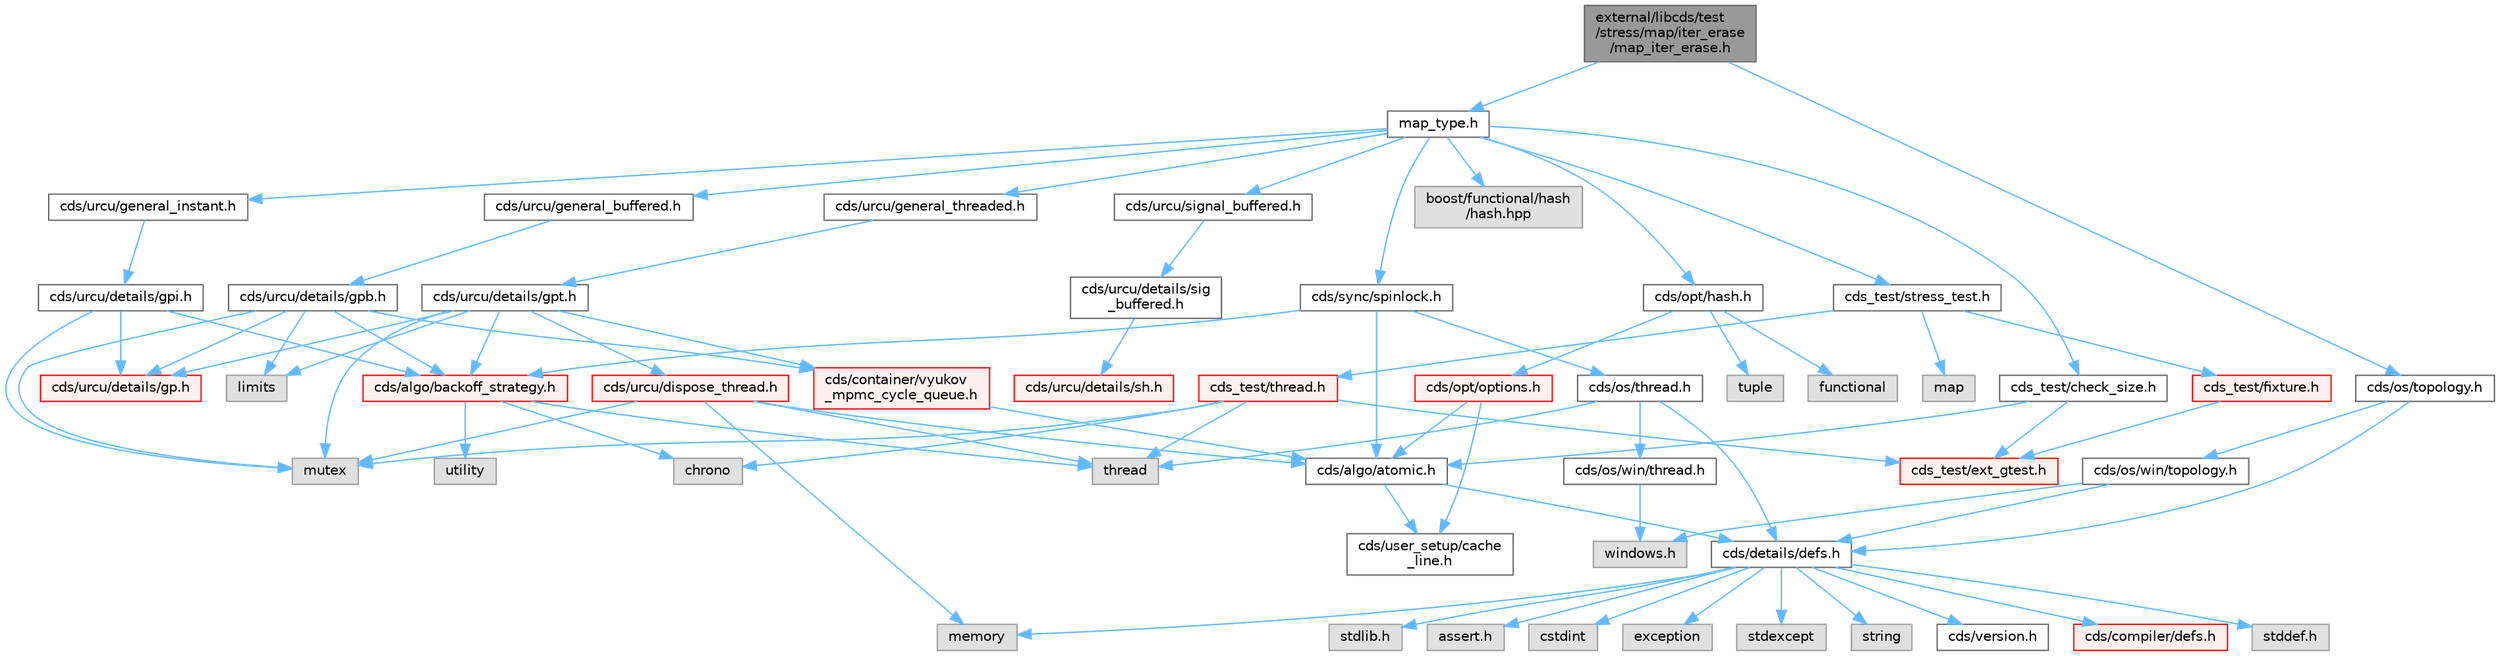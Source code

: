 digraph "external/libcds/test/stress/map/iter_erase/map_iter_erase.h"
{
 // LATEX_PDF_SIZE
  bgcolor="transparent";
  edge [fontname=Helvetica,fontsize=10,labelfontname=Helvetica,labelfontsize=10];
  node [fontname=Helvetica,fontsize=10,shape=box,height=0.2,width=0.4];
  Node1 [id="Node000001",label="external/libcds/test\l/stress/map/iter_erase\l/map_iter_erase.h",height=0.2,width=0.4,color="gray40", fillcolor="grey60", style="filled", fontcolor="black",tooltip=" "];
  Node1 -> Node2 [id="edge1_Node000001_Node000002",color="steelblue1",style="solid",tooltip=" "];
  Node2 [id="Node000002",label="map_type.h",height=0.2,width=0.4,color="grey40", fillcolor="white", style="filled",URL="$map__type_8h.html",tooltip=" "];
  Node2 -> Node3 [id="edge2_Node000002_Node000003",color="steelblue1",style="solid",tooltip=" "];
  Node3 [id="Node000003",label="cds/urcu/general_instant.h",height=0.2,width=0.4,color="grey40", fillcolor="white", style="filled",URL="$general__instant_8h.html",tooltip=" "];
  Node3 -> Node4 [id="edge3_Node000003_Node000004",color="steelblue1",style="solid",tooltip=" "];
  Node4 [id="Node000004",label="cds/urcu/details/gpi.h",height=0.2,width=0.4,color="grey40", fillcolor="white", style="filled",URL="$gpi_8h.html",tooltip=" "];
  Node4 -> Node5 [id="edge4_Node000004_Node000005",color="steelblue1",style="solid",tooltip=" "];
  Node5 [id="Node000005",label="mutex",height=0.2,width=0.4,color="grey60", fillcolor="#E0E0E0", style="filled",tooltip=" "];
  Node4 -> Node6 [id="edge5_Node000004_Node000006",color="steelblue1",style="solid",tooltip=" "];
  Node6 [id="Node000006",label="cds/urcu/details/gp.h",height=0.2,width=0.4,color="red", fillcolor="#FFF0F0", style="filled",URL="$gp_8h.html",tooltip=" "];
  Node4 -> Node54 [id="edge6_Node000004_Node000054",color="steelblue1",style="solid",tooltip=" "];
  Node54 [id="Node000054",label="cds/algo/backoff_strategy.h",height=0.2,width=0.4,color="red", fillcolor="#FFF0F0", style="filled",URL="$backoff__strategy_8h.html",tooltip=" "];
  Node54 -> Node42 [id="edge7_Node000054_Node000042",color="steelblue1",style="solid",tooltip=" "];
  Node42 [id="Node000042",label="utility",height=0.2,width=0.4,color="grey60", fillcolor="#E0E0E0", style="filled",tooltip=" "];
  Node54 -> Node37 [id="edge8_Node000054_Node000037",color="steelblue1",style="solid",tooltip=" "];
  Node37 [id="Node000037",label="thread",height=0.2,width=0.4,color="grey60", fillcolor="#E0E0E0", style="filled",tooltip=" "];
  Node54 -> Node55 [id="edge9_Node000054_Node000055",color="steelblue1",style="solid",tooltip=" "];
  Node55 [id="Node000055",label="chrono",height=0.2,width=0.4,color="grey60", fillcolor="#E0E0E0", style="filled",tooltip=" "];
  Node2 -> Node58 [id="edge10_Node000002_Node000058",color="steelblue1",style="solid",tooltip=" "];
  Node58 [id="Node000058",label="cds/urcu/general_buffered.h",height=0.2,width=0.4,color="grey40", fillcolor="white", style="filled",URL="$general__buffered_8h.html",tooltip=" "];
  Node58 -> Node59 [id="edge11_Node000058_Node000059",color="steelblue1",style="solid",tooltip=" "];
  Node59 [id="Node000059",label="cds/urcu/details/gpb.h",height=0.2,width=0.4,color="grey40", fillcolor="white", style="filled",URL="$gpb_8h.html",tooltip=" "];
  Node59 -> Node5 [id="edge12_Node000059_Node000005",color="steelblue1",style="solid",tooltip=" "];
  Node59 -> Node60 [id="edge13_Node000059_Node000060",color="steelblue1",style="solid",tooltip=" "];
  Node60 [id="Node000060",label="limits",height=0.2,width=0.4,color="grey60", fillcolor="#E0E0E0", style="filled",tooltip=" "];
  Node59 -> Node6 [id="edge14_Node000059_Node000006",color="steelblue1",style="solid",tooltip=" "];
  Node59 -> Node54 [id="edge15_Node000059_Node000054",color="steelblue1",style="solid",tooltip=" "];
  Node59 -> Node61 [id="edge16_Node000059_Node000061",color="steelblue1",style="solid",tooltip=" "];
  Node61 [id="Node000061",label="cds/container/vyukov\l_mpmc_cycle_queue.h",height=0.2,width=0.4,color="red", fillcolor="#FFF0F0", style="filled",URL="$container_2vyukov__mpmc__cycle__queue_8h.html",tooltip=" "];
  Node61 -> Node9 [id="edge17_Node000061_Node000009",color="steelblue1",style="solid",tooltip=" "];
  Node9 [id="Node000009",label="cds/algo/atomic.h",height=0.2,width=0.4,color="grey40", fillcolor="white", style="filled",URL="$external_2libcds_2cds_2algo_2atomic_8h.html",tooltip=" "];
  Node9 -> Node10 [id="edge18_Node000009_Node000010",color="steelblue1",style="solid",tooltip=" "];
  Node10 [id="Node000010",label="cds/details/defs.h",height=0.2,width=0.4,color="grey40", fillcolor="white", style="filled",URL="$details_2defs_8h.html",tooltip=" "];
  Node10 -> Node11 [id="edge19_Node000010_Node000011",color="steelblue1",style="solid",tooltip=" "];
  Node11 [id="Node000011",label="stddef.h",height=0.2,width=0.4,color="grey60", fillcolor="#E0E0E0", style="filled",tooltip=" "];
  Node10 -> Node12 [id="edge20_Node000010_Node000012",color="steelblue1",style="solid",tooltip=" "];
  Node12 [id="Node000012",label="stdlib.h",height=0.2,width=0.4,color="grey60", fillcolor="#E0E0E0", style="filled",tooltip=" "];
  Node10 -> Node13 [id="edge21_Node000010_Node000013",color="steelblue1",style="solid",tooltip=" "];
  Node13 [id="Node000013",label="assert.h",height=0.2,width=0.4,color="grey60", fillcolor="#E0E0E0", style="filled",tooltip=" "];
  Node10 -> Node14 [id="edge22_Node000010_Node000014",color="steelblue1",style="solid",tooltip=" "];
  Node14 [id="Node000014",label="cstdint",height=0.2,width=0.4,color="grey60", fillcolor="#E0E0E0", style="filled",tooltip=" "];
  Node10 -> Node15 [id="edge23_Node000010_Node000015",color="steelblue1",style="solid",tooltip=" "];
  Node15 [id="Node000015",label="exception",height=0.2,width=0.4,color="grey60", fillcolor="#E0E0E0", style="filled",tooltip=" "];
  Node10 -> Node16 [id="edge24_Node000010_Node000016",color="steelblue1",style="solid",tooltip=" "];
  Node16 [id="Node000016",label="stdexcept",height=0.2,width=0.4,color="grey60", fillcolor="#E0E0E0", style="filled",tooltip=" "];
  Node10 -> Node17 [id="edge25_Node000010_Node000017",color="steelblue1",style="solid",tooltip=" "];
  Node17 [id="Node000017",label="string",height=0.2,width=0.4,color="grey60", fillcolor="#E0E0E0", style="filled",tooltip=" "];
  Node10 -> Node18 [id="edge26_Node000010_Node000018",color="steelblue1",style="solid",tooltip=" "];
  Node18 [id="Node000018",label="memory",height=0.2,width=0.4,color="grey60", fillcolor="#E0E0E0", style="filled",tooltip=" "];
  Node10 -> Node19 [id="edge27_Node000010_Node000019",color="steelblue1",style="solid",tooltip=" "];
  Node19 [id="Node000019",label="cds/version.h",height=0.2,width=0.4,color="grey40", fillcolor="white", style="filled",URL="$external_2libcds_2cds_2version_8h.html",tooltip=" "];
  Node10 -> Node20 [id="edge28_Node000010_Node000020",color="steelblue1",style="solid",tooltip=" "];
  Node20 [id="Node000020",label="cds/compiler/defs.h",height=0.2,width=0.4,color="red", fillcolor="#FFF0F0", style="filled",URL="$compiler_2defs_8h.html",tooltip=" "];
  Node9 -> Node23 [id="edge29_Node000009_Node000023",color="steelblue1",style="solid",tooltip=" "];
  Node23 [id="Node000023",label="cds/user_setup/cache\l_line.h",height=0.2,width=0.4,color="grey40", fillcolor="white", style="filled",URL="$cache__line_8h.html",tooltip="Cache-line size definition"];
  Node2 -> Node72 [id="edge30_Node000002_Node000072",color="steelblue1",style="solid",tooltip=" "];
  Node72 [id="Node000072",label="cds/urcu/general_threaded.h",height=0.2,width=0.4,color="grey40", fillcolor="white", style="filled",URL="$general__threaded_8h.html",tooltip=" "];
  Node72 -> Node73 [id="edge31_Node000072_Node000073",color="steelblue1",style="solid",tooltip=" "];
  Node73 [id="Node000073",label="cds/urcu/details/gpt.h",height=0.2,width=0.4,color="grey40", fillcolor="white", style="filled",URL="$gpt_8h.html",tooltip=" "];
  Node73 -> Node5 [id="edge32_Node000073_Node000005",color="steelblue1",style="solid",tooltip=" "];
  Node73 -> Node60 [id="edge33_Node000073_Node000060",color="steelblue1",style="solid",tooltip=" "];
  Node73 -> Node6 [id="edge34_Node000073_Node000006",color="steelblue1",style="solid",tooltip=" "];
  Node73 -> Node74 [id="edge35_Node000073_Node000074",color="steelblue1",style="solid",tooltip=" "];
  Node74 [id="Node000074",label="cds/urcu/dispose_thread.h",height=0.2,width=0.4,color="red", fillcolor="#FFF0F0", style="filled",URL="$dispose__thread_8h.html",tooltip=" "];
  Node74 -> Node18 [id="edge36_Node000074_Node000018",color="steelblue1",style="solid",tooltip=" "];
  Node74 -> Node37 [id="edge37_Node000074_Node000037",color="steelblue1",style="solid",tooltip=" "];
  Node74 -> Node5 [id="edge38_Node000074_Node000005",color="steelblue1",style="solid",tooltip=" "];
  Node74 -> Node9 [id="edge39_Node000074_Node000009",color="steelblue1",style="solid",tooltip=" "];
  Node73 -> Node54 [id="edge40_Node000073_Node000054",color="steelblue1",style="solid",tooltip=" "];
  Node73 -> Node61 [id="edge41_Node000073_Node000061",color="steelblue1",style="solid",tooltip=" "];
  Node2 -> Node76 [id="edge42_Node000002_Node000076",color="steelblue1",style="solid",tooltip=" "];
  Node76 [id="Node000076",label="cds/urcu/signal_buffered.h",height=0.2,width=0.4,color="grey40", fillcolor="white", style="filled",URL="$signal__buffered_8h.html",tooltip=" "];
  Node76 -> Node77 [id="edge43_Node000076_Node000077",color="steelblue1",style="solid",tooltip=" "];
  Node77 [id="Node000077",label="cds/urcu/details/sig\l_buffered.h",height=0.2,width=0.4,color="grey40", fillcolor="white", style="filled",URL="$sig__buffered_8h.html",tooltip=" "];
  Node77 -> Node78 [id="edge44_Node000077_Node000078",color="steelblue1",style="solid",tooltip=" "];
  Node78 [id="Node000078",label="cds/urcu/details/sh.h",height=0.2,width=0.4,color="red", fillcolor="#FFF0F0", style="filled",URL="$sh_8h.html",tooltip=" "];
  Node2 -> Node79 [id="edge45_Node000002_Node000079",color="steelblue1",style="solid",tooltip=" "];
  Node79 [id="Node000079",label="cds/sync/spinlock.h",height=0.2,width=0.4,color="grey40", fillcolor="white", style="filled",URL="$sync_2spinlock_8h.html",tooltip=" "];
  Node79 -> Node9 [id="edge46_Node000079_Node000009",color="steelblue1",style="solid",tooltip=" "];
  Node79 -> Node43 [id="edge47_Node000079_Node000043",color="steelblue1",style="solid",tooltip=" "];
  Node43 [id="Node000043",label="cds/os/thread.h",height=0.2,width=0.4,color="grey40", fillcolor="white", style="filled",URL="$cds_2os_2thread_8h.html",tooltip=" "];
  Node43 -> Node37 [id="edge48_Node000043_Node000037",color="steelblue1",style="solid",tooltip=" "];
  Node43 -> Node10 [id="edge49_Node000043_Node000010",color="steelblue1",style="solid",tooltip=" "];
  Node43 -> Node44 [id="edge50_Node000043_Node000044",color="steelblue1",style="solid",tooltip=" "];
  Node44 [id="Node000044",label="cds/os/win/thread.h",height=0.2,width=0.4,color="grey40", fillcolor="white", style="filled",URL="$cds_2os_2win_2thread_8h.html",tooltip=" "];
  Node44 -> Node45 [id="edge51_Node000044_Node000045",color="steelblue1",style="solid",tooltip=" "];
  Node45 [id="Node000045",label="windows.h",height=0.2,width=0.4,color="grey60", fillcolor="#E0E0E0", style="filled",tooltip=" "];
  Node79 -> Node54 [id="edge52_Node000079_Node000054",color="steelblue1",style="solid",tooltip=" "];
  Node2 -> Node80 [id="edge53_Node000002_Node000080",color="steelblue1",style="solid",tooltip=" "];
  Node80 [id="Node000080",label="cds/opt/hash.h",height=0.2,width=0.4,color="grey40", fillcolor="white", style="filled",URL="$external_2libcds_2cds_2opt_2hash_8h.html",tooltip=" "];
  Node80 -> Node81 [id="edge54_Node000080_Node000081",color="steelblue1",style="solid",tooltip=" "];
  Node81 [id="Node000081",label="tuple",height=0.2,width=0.4,color="grey60", fillcolor="#E0E0E0", style="filled",tooltip=" "];
  Node80 -> Node82 [id="edge55_Node000080_Node000082",color="steelblue1",style="solid",tooltip=" "];
  Node82 [id="Node000082",label="functional",height=0.2,width=0.4,color="grey60", fillcolor="#E0E0E0", style="filled",tooltip=" "];
  Node80 -> Node66 [id="edge56_Node000080_Node000066",color="steelblue1",style="solid",tooltip=" "];
  Node66 [id="Node000066",label="cds/opt/options.h",height=0.2,width=0.4,color="red", fillcolor="#FFF0F0", style="filled",URL="$opt_2options_8h.html",tooltip=" "];
  Node66 -> Node23 [id="edge57_Node000066_Node000023",color="steelblue1",style="solid",tooltip=" "];
  Node66 -> Node9 [id="edge58_Node000066_Node000009",color="steelblue1",style="solid",tooltip=" "];
  Node2 -> Node83 [id="edge59_Node000002_Node000083",color="steelblue1",style="solid",tooltip=" "];
  Node83 [id="Node000083",label="boost/functional/hash\l/hash.hpp",height=0.2,width=0.4,color="grey60", fillcolor="#E0E0E0", style="filled",tooltip=" "];
  Node2 -> Node84 [id="edge60_Node000002_Node000084",color="steelblue1",style="solid",tooltip=" "];
  Node84 [id="Node000084",label="cds_test/stress_test.h",height=0.2,width=0.4,color="grey40", fillcolor="white", style="filled",URL="$stress__test_8h.html",tooltip=" "];
  Node84 -> Node85 [id="edge61_Node000084_Node000085",color="steelblue1",style="solid",tooltip=" "];
  Node85 [id="Node000085",label="map",height=0.2,width=0.4,color="grey60", fillcolor="#E0E0E0", style="filled",tooltip=" "];
  Node84 -> Node86 [id="edge62_Node000084_Node000086",color="steelblue1",style="solid",tooltip=" "];
  Node86 [id="Node000086",label="cds_test/fixture.h",height=0.2,width=0.4,color="red", fillcolor="#FFF0F0", style="filled",URL="$fixture_8h.html",tooltip=" "];
  Node86 -> Node87 [id="edge63_Node000086_Node000087",color="steelblue1",style="solid",tooltip=" "];
  Node87 [id="Node000087",label="cds_test/ext_gtest.h",height=0.2,width=0.4,color="red", fillcolor="#FFF0F0", style="filled",URL="$ext__gtest_8h.html",tooltip=" "];
  Node84 -> Node91 [id="edge64_Node000084_Node000091",color="steelblue1",style="solid",tooltip=" "];
  Node91 [id="Node000091",label="cds_test/thread.h",height=0.2,width=0.4,color="red", fillcolor="#FFF0F0", style="filled",URL="$test_2include_2cds__test_2thread_8h.html",tooltip=" "];
  Node91 -> Node87 [id="edge65_Node000091_Node000087",color="steelblue1",style="solid",tooltip=" "];
  Node91 -> Node37 [id="edge66_Node000091_Node000037",color="steelblue1",style="solid",tooltip=" "];
  Node91 -> Node5 [id="edge67_Node000091_Node000005",color="steelblue1",style="solid",tooltip=" "];
  Node91 -> Node55 [id="edge68_Node000091_Node000055",color="steelblue1",style="solid",tooltip=" "];
  Node2 -> Node95 [id="edge69_Node000002_Node000095",color="steelblue1",style="solid",tooltip=" "];
  Node95 [id="Node000095",label="cds_test/check_size.h",height=0.2,width=0.4,color="grey40", fillcolor="white", style="filled",URL="$check__size_8h.html",tooltip=" "];
  Node95 -> Node87 [id="edge70_Node000095_Node000087",color="steelblue1",style="solid",tooltip=" "];
  Node95 -> Node9 [id="edge71_Node000095_Node000009",color="steelblue1",style="solid",tooltip=" "];
  Node1 -> Node96 [id="edge72_Node000001_Node000096",color="steelblue1",style="solid",tooltip=" "];
  Node96 [id="Node000096",label="cds/os/topology.h",height=0.2,width=0.4,color="grey40", fillcolor="white", style="filled",URL="$topology_8h.html",tooltip=" "];
  Node96 -> Node10 [id="edge73_Node000096_Node000010",color="steelblue1",style="solid",tooltip=" "];
  Node96 -> Node97 [id="edge74_Node000096_Node000097",color="steelblue1",style="solid",tooltip=" "];
  Node97 [id="Node000097",label="cds/os/win/topology.h",height=0.2,width=0.4,color="grey40", fillcolor="white", style="filled",URL="$win_2topology_8h.html",tooltip=" "];
  Node97 -> Node10 [id="edge75_Node000097_Node000010",color="steelblue1",style="solid",tooltip=" "];
  Node97 -> Node45 [id="edge76_Node000097_Node000045",color="steelblue1",style="solid",tooltip=" "];
}
